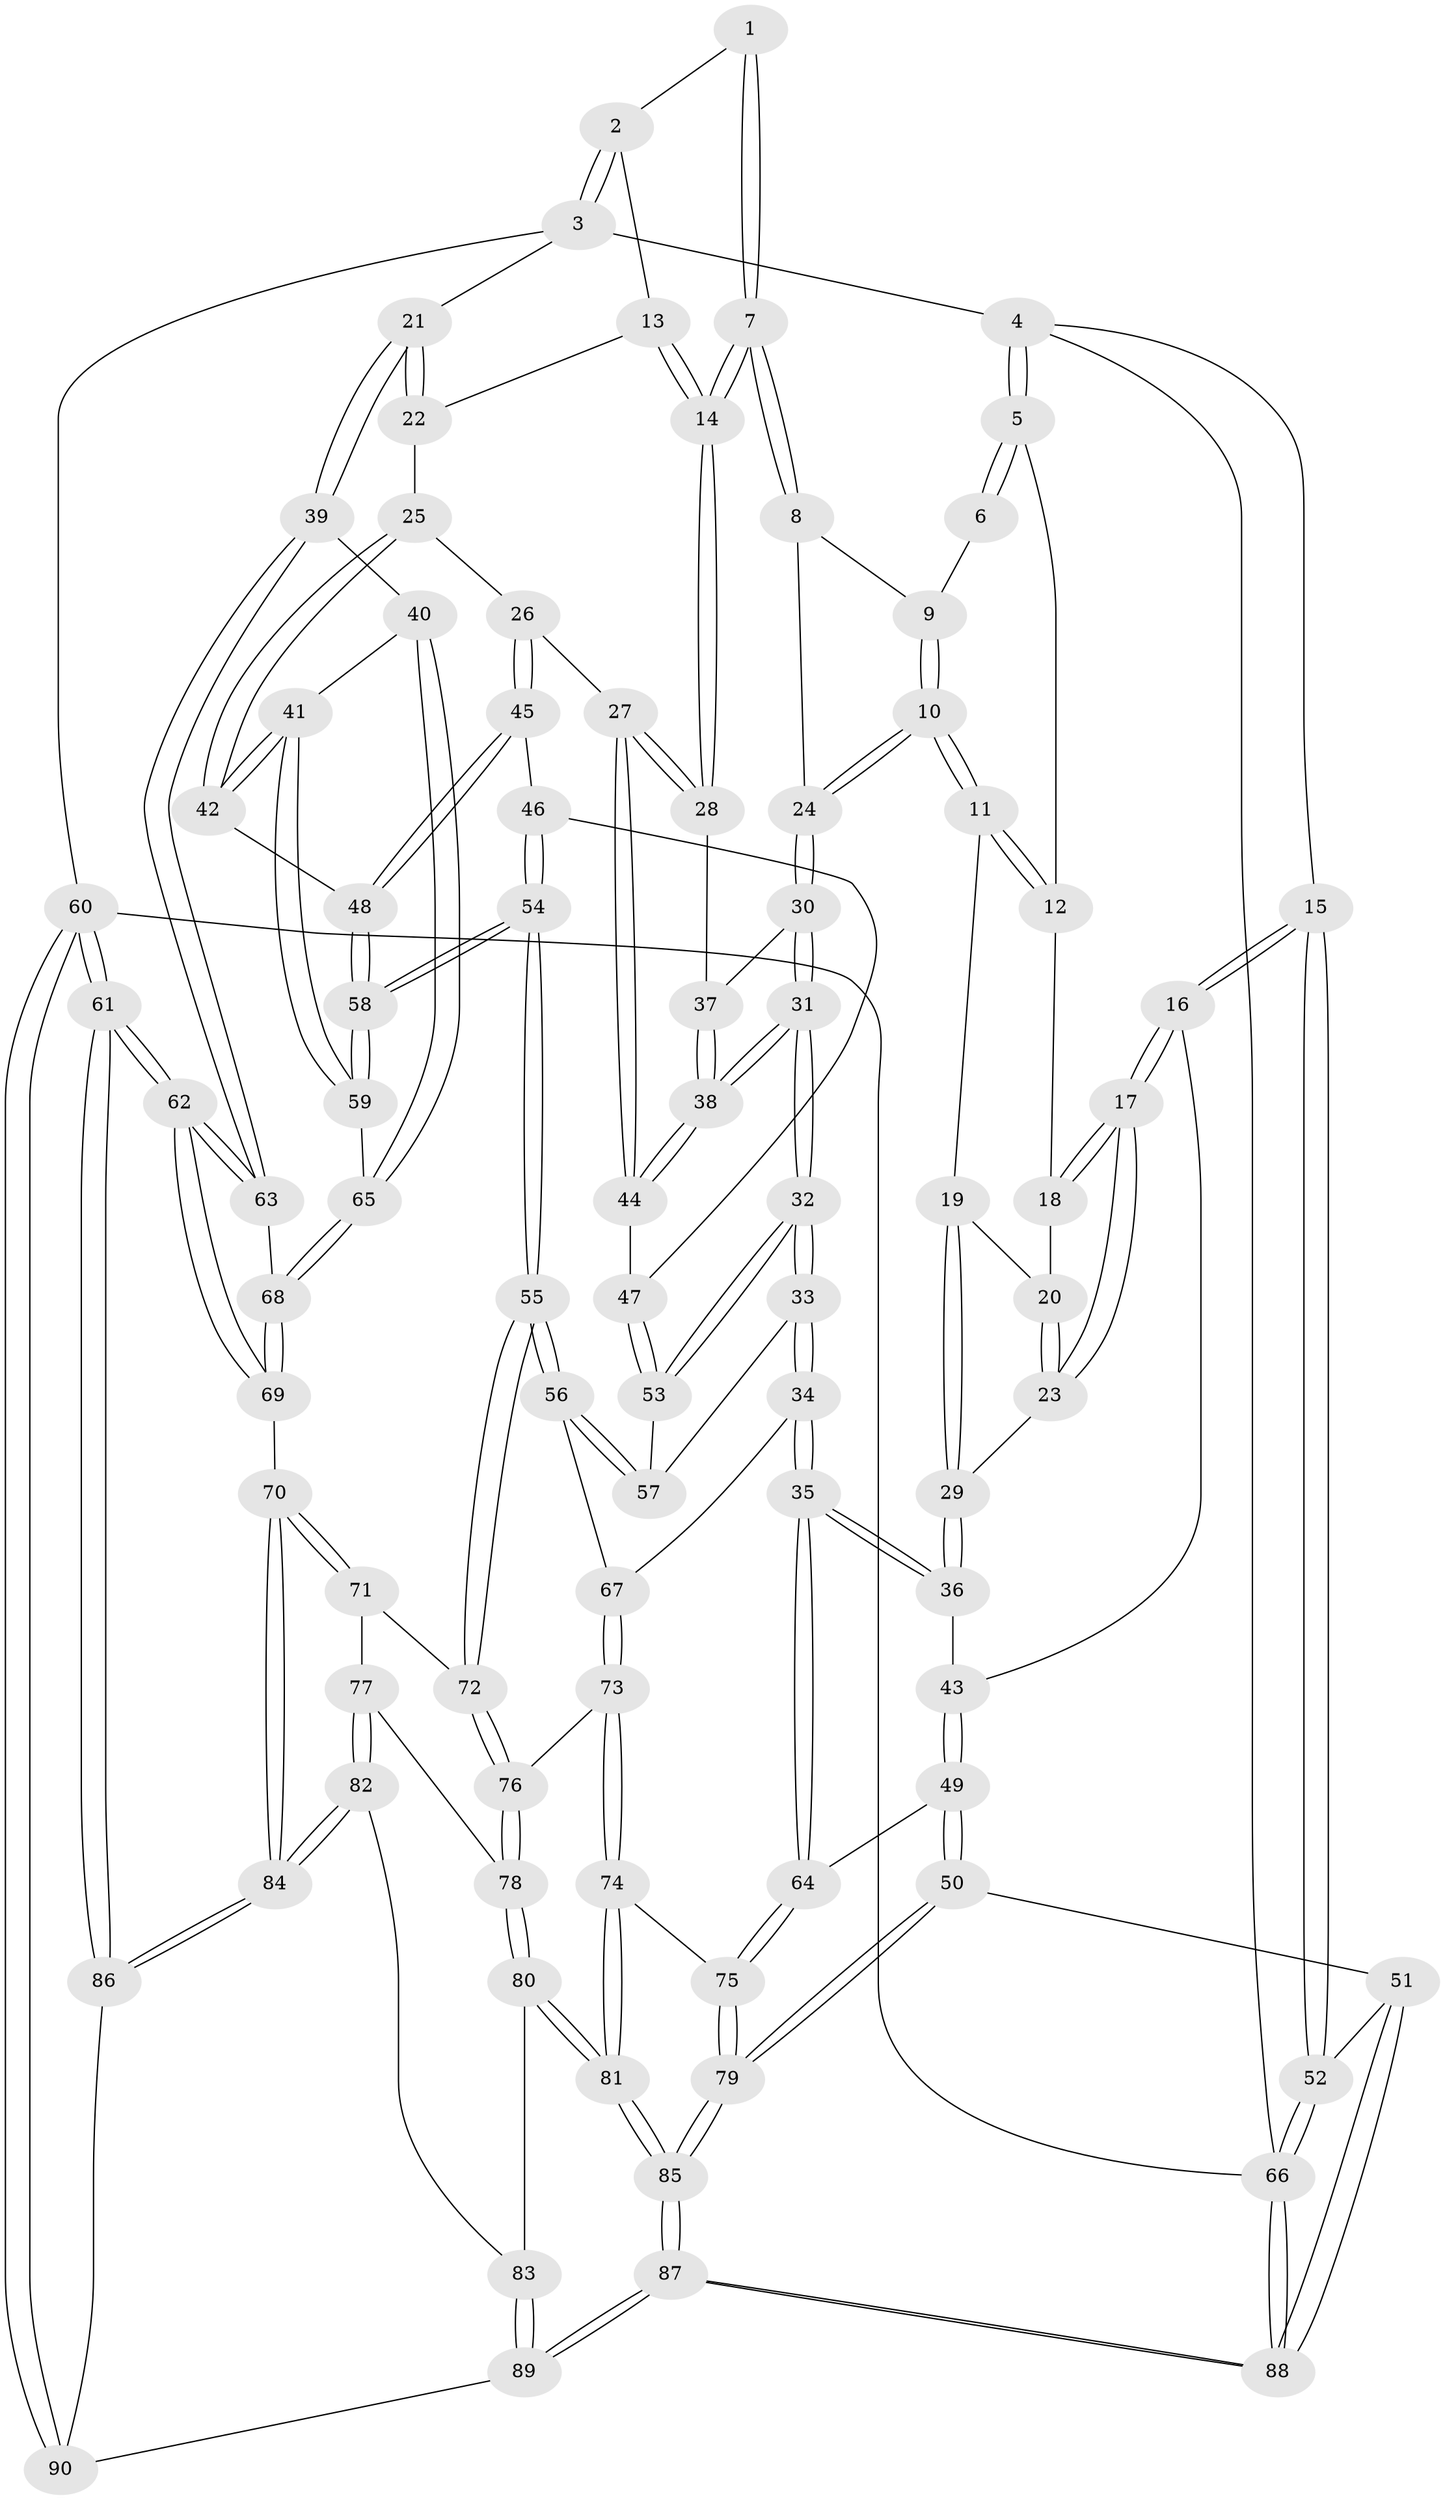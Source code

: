 // coarse degree distribution, {3: 0.09259259259259259, 5: 0.4444444444444444, 4: 0.37037037037037035, 2: 0.018518518518518517, 7: 0.018518518518518517, 6: 0.018518518518518517, 1: 0.018518518518518517, 9: 0.018518518518518517}
// Generated by graph-tools (version 1.1) at 2025/06/03/04/25 22:06:22]
// undirected, 90 vertices, 222 edges
graph export_dot {
graph [start="1"]
  node [color=gray90,style=filled];
  1 [pos="+0.5211299449175848+0"];
  2 [pos="+0.7799310493923848+0"];
  3 [pos="+1+0"];
  4 [pos="+0+0"];
  5 [pos="+0.2161359779425348+0"];
  6 [pos="+0.3218998695824774+0"];
  7 [pos="+0.5343226661217607+0.1358082170470297"];
  8 [pos="+0.3968924815951411+0.09489831084717812"];
  9 [pos="+0.3301393651910148+0"];
  10 [pos="+0.2940494719602538+0.13739548907097934"];
  11 [pos="+0.28840037772746185+0.13687505171961364"];
  12 [pos="+0.20402605568806026+0"];
  13 [pos="+0.6879230217677823+0.04251851307474565"];
  14 [pos="+0.5428153857988541+0.14538910204245975"];
  15 [pos="+0+0.15771921134053699"];
  16 [pos="+0+0.18200725964511602"];
  17 [pos="+0+0.17881868230606093"];
  18 [pos="+0.1642183970769859+0.06108644233978747"];
  19 [pos="+0.2848051562103556+0.1381085528151717"];
  20 [pos="+0.19152047787125268+0.10313961402906319"];
  21 [pos="+1+0"];
  22 [pos="+0.7549664585277818+0.13772478064385973"];
  23 [pos="+0.1610077350390192+0.18293335657563045"];
  24 [pos="+0.3307675429244075+0.1446692986187503"];
  25 [pos="+0.7313513048645817+0.1942596348481015"];
  26 [pos="+0.576279192417351+0.19799572248374978"];
  27 [pos="+0.5760976160869791+0.19787146220483284"];
  28 [pos="+0.5429175513155409+0.14587845476565814"];
  29 [pos="+0.2122896825326353+0.2134691397974179"];
  30 [pos="+0.34396252640006847+0.2008814208339448"];
  31 [pos="+0.3482302228512798+0.3511203314904172"];
  32 [pos="+0.33674750163502787+0.3690524261221426"];
  33 [pos="+0.31757229264840126+0.38628904823662297"];
  34 [pos="+0.30617039796086953+0.3960225623575739"];
  35 [pos="+0.26853387458808153+0.4146626045704013"];
  36 [pos="+0.23166523039674816+0.3506541742713883"];
  37 [pos="+0.47129923417653385+0.20296898532565089"];
  38 [pos="+0.3561061491007962+0.3463662304612314"];
  39 [pos="+1+0.19078459227819838"];
  40 [pos="+1+0.23979454489060095"];
  41 [pos="+1+0.25909570237681806"];
  42 [pos="+0.7790740266657293+0.2776328688708261"];
  43 [pos="+0+0.185173157899004"];
  44 [pos="+0.5020639486816806+0.3076188927804478"];
  45 [pos="+0.606174212430627+0.262874939809431"];
  46 [pos="+0.5770958327384585+0.36681223670896096"];
  47 [pos="+0.5444717719525054+0.3668616813761897"];
  48 [pos="+0.7236462033744646+0.3529953724111289"];
  49 [pos="+0.1900062034770425+0.4952326461212459"];
  50 [pos="+0.06571148318180697+0.6131509812449518"];
  51 [pos="+0.06372547019561109+0.6130424965633541"];
  52 [pos="+0+0.5942009748089757"];
  53 [pos="+0.506889365732946+0.40500455370329486"];
  54 [pos="+0.7011193320981146+0.4822231747544484"];
  55 [pos="+0.6982919812745317+0.48685290778450097"];
  56 [pos="+0.5452295501405076+0.4962526651030284"];
  57 [pos="+0.5311662102787634+0.4671001190078315"];
  58 [pos="+0.7093784828693546+0.4752214885145548"];
  59 [pos="+0.7961327647413856+0.47355347217612376"];
  60 [pos="+1+1"];
  61 [pos="+1+1"];
  62 [pos="+1+0.9489459362500144"];
  63 [pos="+1+0.4714031902915268"];
  64 [pos="+0.2463027065301995+0.45198712841252575"];
  65 [pos="+0.8708368541995513+0.515393550261069"];
  66 [pos="+0+1"];
  67 [pos="+0.5075555994621013+0.5221389854865933"];
  68 [pos="+0.9335901514952398+0.5627999373206064"];
  69 [pos="+0.8686833447878779+0.7156361628579445"];
  70 [pos="+0.8643693025164264+0.7169658441584231"];
  71 [pos="+0.7005630940909703+0.5325183592061161"];
  72 [pos="+0.6977150569317346+0.5111741239937326"];
  73 [pos="+0.4696884508546363+0.6193165866172727"];
  74 [pos="+0.4445195996066323+0.6362724631953556"];
  75 [pos="+0.43809014828687+0.6332963492347881"];
  76 [pos="+0.5276902981190471+0.6297417035472495"];
  77 [pos="+0.65420352790659+0.664545842807706"];
  78 [pos="+0.6043176842595697+0.6772469409615735"];
  79 [pos="+0.1554811044637838+0.7222001656915498"];
  80 [pos="+0.5402595584901331+0.784015536635912"];
  81 [pos="+0.44945817390328613+0.8067987630019245"];
  82 [pos="+0.7342016620997653+0.7912009190264462"];
  83 [pos="+0.6671142354483377+0.8197564503479682"];
  84 [pos="+0.779640264024505+0.799102477702331"];
  85 [pos="+0.3117162984427036+1"];
  86 [pos="+0.795665909718125+0.8554429029339549"];
  87 [pos="+0.31323050088696464+1"];
  88 [pos="+0+1"];
  89 [pos="+0.5451742709424445+1"];
  90 [pos="+0.6401050360256597+1"];
  1 -- 2;
  1 -- 7;
  1 -- 7;
  2 -- 3;
  2 -- 3;
  2 -- 13;
  3 -- 4;
  3 -- 21;
  3 -- 60;
  4 -- 5;
  4 -- 5;
  4 -- 15;
  4 -- 66;
  5 -- 6;
  5 -- 6;
  5 -- 12;
  6 -- 9;
  7 -- 8;
  7 -- 8;
  7 -- 14;
  7 -- 14;
  8 -- 9;
  8 -- 24;
  9 -- 10;
  9 -- 10;
  10 -- 11;
  10 -- 11;
  10 -- 24;
  10 -- 24;
  11 -- 12;
  11 -- 12;
  11 -- 19;
  12 -- 18;
  13 -- 14;
  13 -- 14;
  13 -- 22;
  14 -- 28;
  14 -- 28;
  15 -- 16;
  15 -- 16;
  15 -- 52;
  15 -- 52;
  16 -- 17;
  16 -- 17;
  16 -- 43;
  17 -- 18;
  17 -- 18;
  17 -- 23;
  17 -- 23;
  18 -- 20;
  19 -- 20;
  19 -- 29;
  19 -- 29;
  20 -- 23;
  20 -- 23;
  21 -- 22;
  21 -- 22;
  21 -- 39;
  21 -- 39;
  22 -- 25;
  23 -- 29;
  24 -- 30;
  24 -- 30;
  25 -- 26;
  25 -- 42;
  25 -- 42;
  26 -- 27;
  26 -- 45;
  26 -- 45;
  27 -- 28;
  27 -- 28;
  27 -- 44;
  27 -- 44;
  28 -- 37;
  29 -- 36;
  29 -- 36;
  30 -- 31;
  30 -- 31;
  30 -- 37;
  31 -- 32;
  31 -- 32;
  31 -- 38;
  31 -- 38;
  32 -- 33;
  32 -- 33;
  32 -- 53;
  32 -- 53;
  33 -- 34;
  33 -- 34;
  33 -- 57;
  34 -- 35;
  34 -- 35;
  34 -- 67;
  35 -- 36;
  35 -- 36;
  35 -- 64;
  35 -- 64;
  36 -- 43;
  37 -- 38;
  37 -- 38;
  38 -- 44;
  38 -- 44;
  39 -- 40;
  39 -- 63;
  39 -- 63;
  40 -- 41;
  40 -- 65;
  40 -- 65;
  41 -- 42;
  41 -- 42;
  41 -- 59;
  41 -- 59;
  42 -- 48;
  43 -- 49;
  43 -- 49;
  44 -- 47;
  45 -- 46;
  45 -- 48;
  45 -- 48;
  46 -- 47;
  46 -- 54;
  46 -- 54;
  47 -- 53;
  47 -- 53;
  48 -- 58;
  48 -- 58;
  49 -- 50;
  49 -- 50;
  49 -- 64;
  50 -- 51;
  50 -- 79;
  50 -- 79;
  51 -- 52;
  51 -- 88;
  51 -- 88;
  52 -- 66;
  52 -- 66;
  53 -- 57;
  54 -- 55;
  54 -- 55;
  54 -- 58;
  54 -- 58;
  55 -- 56;
  55 -- 56;
  55 -- 72;
  55 -- 72;
  56 -- 57;
  56 -- 57;
  56 -- 67;
  58 -- 59;
  58 -- 59;
  59 -- 65;
  60 -- 61;
  60 -- 61;
  60 -- 90;
  60 -- 90;
  60 -- 66;
  61 -- 62;
  61 -- 62;
  61 -- 86;
  61 -- 86;
  62 -- 63;
  62 -- 63;
  62 -- 69;
  62 -- 69;
  63 -- 68;
  64 -- 75;
  64 -- 75;
  65 -- 68;
  65 -- 68;
  66 -- 88;
  66 -- 88;
  67 -- 73;
  67 -- 73;
  68 -- 69;
  68 -- 69;
  69 -- 70;
  70 -- 71;
  70 -- 71;
  70 -- 84;
  70 -- 84;
  71 -- 72;
  71 -- 77;
  72 -- 76;
  72 -- 76;
  73 -- 74;
  73 -- 74;
  73 -- 76;
  74 -- 75;
  74 -- 81;
  74 -- 81;
  75 -- 79;
  75 -- 79;
  76 -- 78;
  76 -- 78;
  77 -- 78;
  77 -- 82;
  77 -- 82;
  78 -- 80;
  78 -- 80;
  79 -- 85;
  79 -- 85;
  80 -- 81;
  80 -- 81;
  80 -- 83;
  81 -- 85;
  81 -- 85;
  82 -- 83;
  82 -- 84;
  82 -- 84;
  83 -- 89;
  83 -- 89;
  84 -- 86;
  84 -- 86;
  85 -- 87;
  85 -- 87;
  86 -- 90;
  87 -- 88;
  87 -- 88;
  87 -- 89;
  87 -- 89;
  89 -- 90;
}
